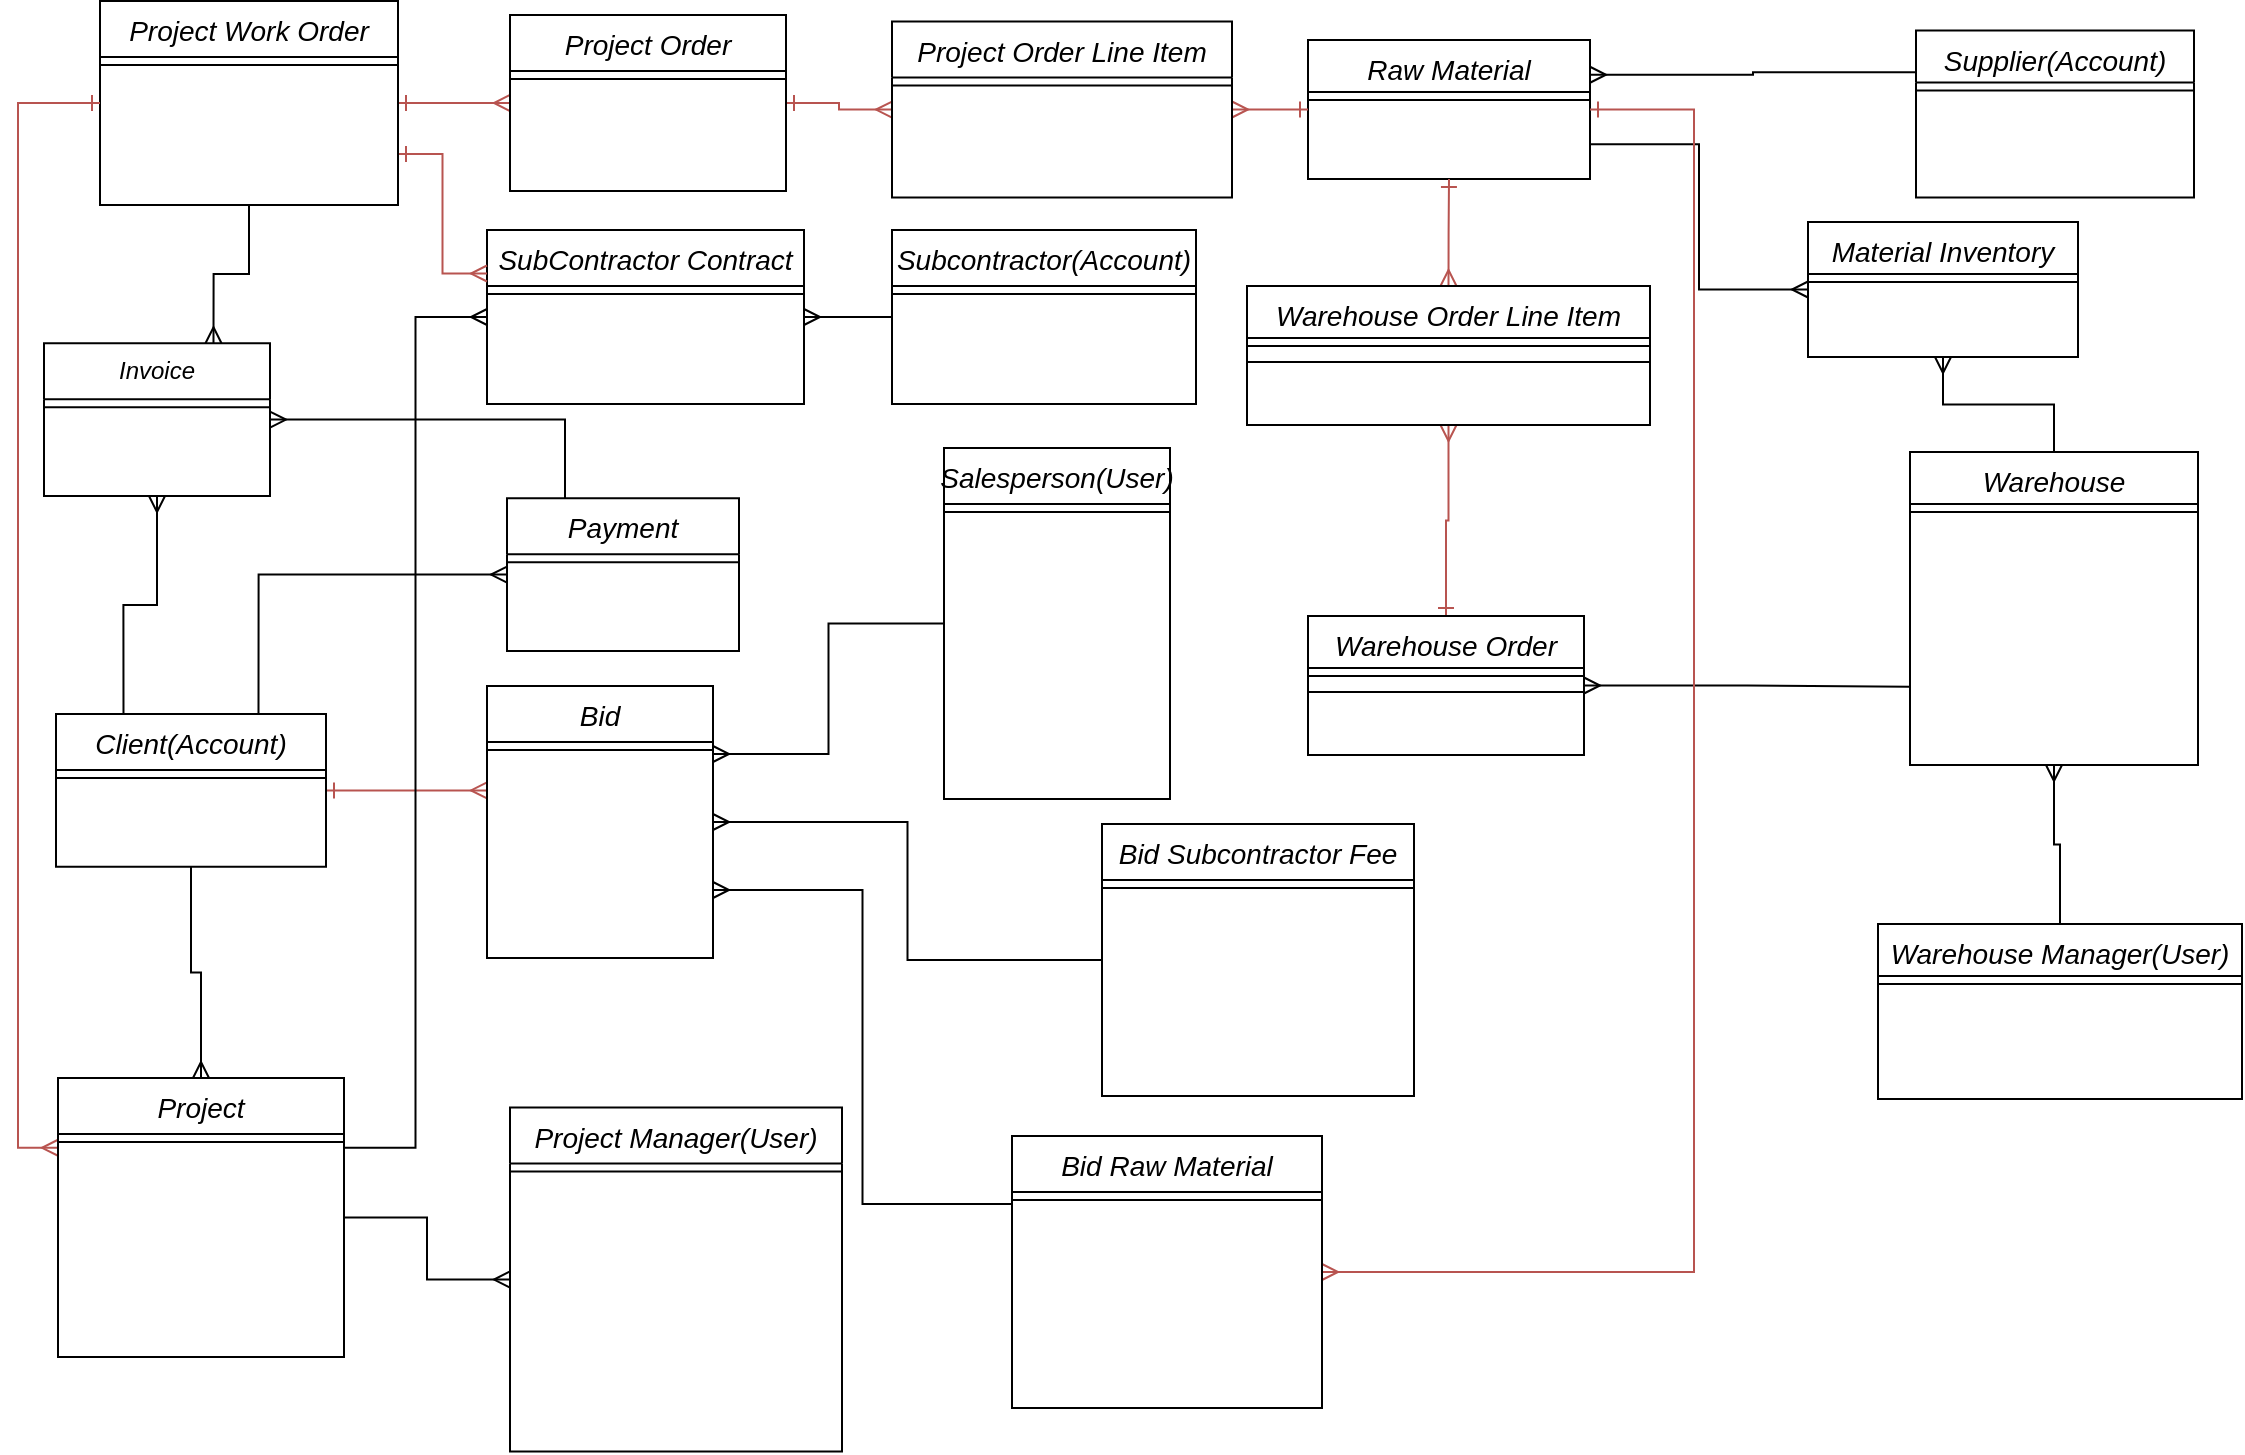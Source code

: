 <mxfile version="14.6.2" type="github">
  <diagram id="C5RBs43oDa-KdzZeNtuy" name="Page-1">
    <mxGraphModel dx="1038" dy="491" grid="0" gridSize="10" guides="1" tooltips="1" connect="1" arrows="1" fold="1" page="1" pageScale="1" pageWidth="1169" pageHeight="827" math="0" shadow="0">
      <root>
        <mxCell id="WIyWlLk6GJQsqaUBKTNV-0" />
        <mxCell id="WIyWlLk6GJQsqaUBKTNV-1" parent="WIyWlLk6GJQsqaUBKTNV-0" />
        <mxCell id="iO6xYrpzPYlNcVCM8KC9-5" value="" style="edgeStyle=orthogonalEdgeStyle;rounded=0;orthogonalLoop=1;jettySize=auto;html=1;startArrow=ERmany;startFill=0;endArrow=none;endFill=0;entryX=1;entryY=0.75;entryDx=0;entryDy=0;fontSize=14;" parent="WIyWlLk6GJQsqaUBKTNV-1" source="iO6xYrpzPYlNcVCM8KC9-0" target="iO6xYrpzPYlNcVCM8KC9-3" edge="1">
          <mxGeometry relative="1" as="geometry" />
        </mxCell>
        <mxCell id="iO6xYrpzPYlNcVCM8KC9-8" value="" style="edgeStyle=orthogonalEdgeStyle;rounded=0;orthogonalLoop=1;jettySize=auto;html=1;startArrow=ERmany;startFill=0;endArrow=none;endFill=0;entryX=0.5;entryY=0;entryDx=0;entryDy=0;fontSize=14;" parent="WIyWlLk6GJQsqaUBKTNV-1" source="iO6xYrpzPYlNcVCM8KC9-0" target="iO6xYrpzPYlNcVCM8KC9-6" edge="1">
          <mxGeometry relative="1" as="geometry" />
        </mxCell>
        <mxCell id="iO6xYrpzPYlNcVCM8KC9-0" value="Material Inventory" style="swimlane;fontStyle=2;align=center;verticalAlign=top;childLayout=stackLayout;horizontal=1;startSize=26;horizontalStack=0;resizeParent=1;resizeLast=0;collapsible=1;marginBottom=0;rounded=0;shadow=0;strokeWidth=1;fontSize=14;" parent="WIyWlLk6GJQsqaUBKTNV-1" vertex="1">
          <mxGeometry x="909" y="182" width="135" height="67.5" as="geometry">
            <mxRectangle x="230" y="140" width="160" height="26" as="alternateBounds" />
          </mxGeometry>
        </mxCell>
        <mxCell id="iO6xYrpzPYlNcVCM8KC9-1" value="" style="line;html=1;strokeWidth=1;align=left;verticalAlign=middle;spacingTop=-1;spacingLeft=3;spacingRight=3;rotatable=0;labelPosition=right;points=[];portConstraint=eastwest;fontSize=14;" parent="iO6xYrpzPYlNcVCM8KC9-0" vertex="1">
          <mxGeometry y="26" width="135" height="8" as="geometry" />
        </mxCell>
        <mxCell id="iO6xYrpzPYlNcVCM8KC9-3" value="Raw Material" style="swimlane;fontStyle=2;align=center;verticalAlign=top;childLayout=stackLayout;horizontal=1;startSize=26;horizontalStack=0;resizeParent=1;resizeLast=0;collapsible=1;marginBottom=0;rounded=0;shadow=0;strokeWidth=1;fontSize=14;" parent="WIyWlLk6GJQsqaUBKTNV-1" vertex="1">
          <mxGeometry x="659" y="91" width="141" height="69.5" as="geometry">
            <mxRectangle x="230" y="140" width="160" height="26" as="alternateBounds" />
          </mxGeometry>
        </mxCell>
        <mxCell id="iO6xYrpzPYlNcVCM8KC9-4" value="" style="line;html=1;strokeWidth=1;align=left;verticalAlign=middle;spacingTop=-1;spacingLeft=3;spacingRight=3;rotatable=0;labelPosition=right;points=[];portConstraint=eastwest;fontSize=14;" parent="iO6xYrpzPYlNcVCM8KC9-3" vertex="1">
          <mxGeometry y="26" width="141" height="8" as="geometry" />
        </mxCell>
        <mxCell id="iO6xYrpzPYlNcVCM8KC9-18" value="Warehouse Manager(User)" style="swimlane;fontStyle=2;align=center;verticalAlign=top;childLayout=stackLayout;horizontal=1;startSize=26;horizontalStack=0;resizeParent=1;resizeLast=0;collapsible=1;marginBottom=0;rounded=0;shadow=0;strokeWidth=1;fontSize=14;" parent="WIyWlLk6GJQsqaUBKTNV-1" vertex="1">
          <mxGeometry x="944" y="533" width="182" height="87.5" as="geometry">
            <mxRectangle x="230" y="140" width="160" height="26" as="alternateBounds" />
          </mxGeometry>
        </mxCell>
        <mxCell id="iO6xYrpzPYlNcVCM8KC9-19" value="" style="line;html=1;strokeWidth=1;align=left;verticalAlign=middle;spacingTop=-1;spacingLeft=3;spacingRight=3;rotatable=0;labelPosition=right;points=[];portConstraint=eastwest;fontSize=14;" parent="iO6xYrpzPYlNcVCM8KC9-18" vertex="1">
          <mxGeometry y="26" width="182" height="8" as="geometry" />
        </mxCell>
        <mxCell id="iO6xYrpzPYlNcVCM8KC9-97" style="edgeStyle=orthogonalEdgeStyle;rounded=0;orthogonalLoop=1;jettySize=auto;html=1;exitX=0.5;exitY=1;exitDx=0;exitDy=0;startArrow=ERmany;startFill=0;endArrow=none;endFill=0;fontSize=14;" parent="WIyWlLk6GJQsqaUBKTNV-1" source="iO6xYrpzPYlNcVCM8KC9-6" target="iO6xYrpzPYlNcVCM8KC9-18" edge="1">
          <mxGeometry relative="1" as="geometry">
            <mxPoint x="1031" y="611" as="targetPoint" />
          </mxGeometry>
        </mxCell>
        <mxCell id="2N2fNTR8XIphmS_9dP8t-6" style="edgeStyle=orthogonalEdgeStyle;rounded=0;orthogonalLoop=1;jettySize=auto;html=1;entryX=0;entryY=0.75;entryDx=0;entryDy=0;startArrow=ERmany;startFill=0;endArrow=none;endFill=0;strokeColor=#000000;exitX=1;exitY=0.5;exitDx=0;exitDy=0;fontSize=14;" parent="WIyWlLk6GJQsqaUBKTNV-1" source="iO6xYrpzPYlNcVCM8KC9-80" target="iO6xYrpzPYlNcVCM8KC9-6" edge="1">
          <mxGeometry relative="1" as="geometry">
            <mxPoint x="711" y="449" as="sourcePoint" />
          </mxGeometry>
        </mxCell>
        <mxCell id="iO6xYrpzPYlNcVCM8KC9-6" value="Warehouse" style="swimlane;fontStyle=2;align=center;verticalAlign=top;childLayout=stackLayout;horizontal=1;startSize=26;horizontalStack=0;resizeParent=1;resizeLast=0;collapsible=1;marginBottom=0;rounded=0;shadow=0;strokeWidth=1;fontSize=14;" parent="WIyWlLk6GJQsqaUBKTNV-1" vertex="1">
          <mxGeometry x="960" y="297" width="144" height="156.5" as="geometry">
            <mxRectangle x="230" y="140" width="160" height="26" as="alternateBounds" />
          </mxGeometry>
        </mxCell>
        <mxCell id="iO6xYrpzPYlNcVCM8KC9-7" value="" style="line;html=1;strokeWidth=1;align=left;verticalAlign=middle;spacingTop=-1;spacingLeft=3;spacingRight=3;rotatable=0;labelPosition=right;points=[];portConstraint=eastwest;fontSize=14;" parent="iO6xYrpzPYlNcVCM8KC9-6" vertex="1">
          <mxGeometry y="26" width="144" height="8" as="geometry" />
        </mxCell>
        <mxCell id="2N2fNTR8XIphmS_9dP8t-42" style="edgeStyle=orthogonalEdgeStyle;rounded=0;orthogonalLoop=1;jettySize=auto;html=1;exitX=0;exitY=0.5;exitDx=0;exitDy=0;startArrow=ERmany;startFill=0;endArrow=none;endFill=0;strokeColor=#000000;entryX=1;entryY=0.5;entryDx=0;entryDy=0;fontSize=14;" parent="WIyWlLk6GJQsqaUBKTNV-1" source="iO6xYrpzPYlNcVCM8KC9-23" target="iO6xYrpzPYlNcVCM8KC9-21" edge="1">
          <mxGeometry relative="1" as="geometry">
            <mxPoint x="135.857" y="681.714" as="targetPoint" />
          </mxGeometry>
        </mxCell>
        <mxCell id="iO6xYrpzPYlNcVCM8KC9-23" value="Project Manager(User)" style="swimlane;fontStyle=2;align=center;verticalAlign=top;childLayout=stackLayout;horizontal=1;startSize=28;horizontalStack=0;resizeParent=1;resizeLast=0;collapsible=1;marginBottom=0;rounded=0;shadow=0;strokeWidth=1;fontSize=14;" parent="WIyWlLk6GJQsqaUBKTNV-1" vertex="1">
          <mxGeometry x="260" y="624.75" width="166" height="172" as="geometry">
            <mxRectangle x="230" y="140" width="160" height="26" as="alternateBounds" />
          </mxGeometry>
        </mxCell>
        <mxCell id="iO6xYrpzPYlNcVCM8KC9-24" value="" style="line;html=1;strokeWidth=1;align=left;verticalAlign=middle;spacingTop=-1;spacingLeft=3;spacingRight=3;rotatable=0;labelPosition=right;points=[];portConstraint=eastwest;fontSize=14;" parent="iO6xYrpzPYlNcVCM8KC9-23" vertex="1">
          <mxGeometry y="28" width="166" height="8" as="geometry" />
        </mxCell>
        <mxCell id="iO6xYrpzPYlNcVCM8KC9-58" value="" style="edgeStyle=orthogonalEdgeStyle;rounded=0;orthogonalLoop=1;jettySize=auto;html=1;startArrow=ERone;startFill=0;endArrow=ERmany;endFill=0;fillColor=#f8cecc;strokeColor=#b85450;fontSize=14;" parent="WIyWlLk6GJQsqaUBKTNV-1" source="iO6xYrpzPYlNcVCM8KC9-29" target="iO6xYrpzPYlNcVCM8KC9-56" edge="1">
          <mxGeometry relative="1" as="geometry">
            <Array as="points">
              <mxPoint x="300" y="486" />
            </Array>
          </mxGeometry>
        </mxCell>
        <mxCell id="2N2fNTR8XIphmS_9dP8t-12" style="edgeStyle=orthogonalEdgeStyle;rounded=0;orthogonalLoop=1;jettySize=auto;html=1;exitX=0.5;exitY=1;exitDx=0;exitDy=0;entryX=0.25;entryY=0;entryDx=0;entryDy=0;startArrow=ERmany;startFill=0;endArrow=none;endFill=0;strokeColor=#000000;fontSize=14;" parent="WIyWlLk6GJQsqaUBKTNV-1" source="iO6xYrpzPYlNcVCM8KC9-70" target="iO6xYrpzPYlNcVCM8KC9-29" edge="1">
          <mxGeometry relative="1" as="geometry" />
        </mxCell>
        <mxCell id="2N2fNTR8XIphmS_9dP8t-28" style="edgeStyle=orthogonalEdgeStyle;rounded=0;orthogonalLoop=1;jettySize=auto;html=1;exitX=1;exitY=0.5;exitDx=0;exitDy=0;startArrow=ERmany;startFill=0;endArrow=none;endFill=0;entryX=0;entryY=0.5;entryDx=0;entryDy=0;fontSize=14;" parent="WIyWlLk6GJQsqaUBKTNV-1" source="iO6xYrpzPYlNcVCM8KC9-99" target="iO6xYrpzPYlNcVCM8KC9-48" edge="1">
          <mxGeometry relative="1" as="geometry">
            <mxPoint x="1053" y="176" as="sourcePoint" />
          </mxGeometry>
        </mxCell>
        <mxCell id="iO6xYrpzPYlNcVCM8KC9-48" value="Subcontractor(Account)" style="swimlane;fontStyle=2;align=center;verticalAlign=top;childLayout=stackLayout;horizontal=1;startSize=28;horizontalStack=0;resizeParent=1;resizeLast=0;collapsible=1;marginBottom=0;rounded=0;shadow=0;strokeWidth=1;fontSize=14;" parent="WIyWlLk6GJQsqaUBKTNV-1" vertex="1">
          <mxGeometry x="451" y="186" width="152" height="87" as="geometry">
            <mxRectangle x="230" y="140" width="160" height="26" as="alternateBounds" />
          </mxGeometry>
        </mxCell>
        <mxCell id="iO6xYrpzPYlNcVCM8KC9-49" value="" style="line;html=1;strokeWidth=1;align=left;verticalAlign=middle;spacingTop=-1;spacingLeft=3;spacingRight=3;rotatable=0;labelPosition=right;points=[];portConstraint=eastwest;fontSize=14;" parent="iO6xYrpzPYlNcVCM8KC9-48" vertex="1">
          <mxGeometry y="28" width="152" height="8" as="geometry" />
        </mxCell>
        <mxCell id="iO6xYrpzPYlNcVCM8KC9-61" value="" style="edgeStyle=orthogonalEdgeStyle;rounded=0;orthogonalLoop=1;jettySize=auto;html=1;startArrow=none;startFill=0;endArrow=ERmany;endFill=0;entryX=1;entryY=0.25;entryDx=0;entryDy=0;fontSize=14;" parent="WIyWlLk6GJQsqaUBKTNV-1" source="iO6xYrpzPYlNcVCM8KC9-59" target="iO6xYrpzPYlNcVCM8KC9-56" edge="1">
          <mxGeometry relative="1" as="geometry" />
        </mxCell>
        <mxCell id="2N2fNTR8XIphmS_9dP8t-50" value="" style="edgeStyle=orthogonalEdgeStyle;rounded=0;orthogonalLoop=1;jettySize=auto;html=1;startArrow=ERmany;startFill=0;endArrow=none;endFill=0;strokeColor=#000000;fontSize=14;" parent="WIyWlLk6GJQsqaUBKTNV-1" source="iO6xYrpzPYlNcVCM8KC9-56" target="2N2fNTR8XIphmS_9dP8t-48" edge="1">
          <mxGeometry relative="1" as="geometry" />
        </mxCell>
        <mxCell id="2N2fNTR8XIphmS_9dP8t-53" value="" style="edgeStyle=orthogonalEdgeStyle;rounded=0;orthogonalLoop=1;jettySize=auto;html=1;startArrow=ERmany;startFill=0;endArrow=none;endFill=0;strokeColor=#000000;entryX=0;entryY=0.25;entryDx=0;entryDy=0;exitX=1;exitY=0.75;exitDx=0;exitDy=0;fontSize=14;" parent="WIyWlLk6GJQsqaUBKTNV-1" source="iO6xYrpzPYlNcVCM8KC9-56" target="2N2fNTR8XIphmS_9dP8t-51" edge="1">
          <mxGeometry relative="1" as="geometry" />
        </mxCell>
        <mxCell id="iO6xYrpzPYlNcVCM8KC9-56" value="Bid" style="swimlane;fontStyle=2;align=center;verticalAlign=top;childLayout=stackLayout;horizontal=1;startSize=28;horizontalStack=0;resizeParent=1;resizeLast=0;collapsible=1;marginBottom=0;rounded=0;shadow=0;strokeWidth=1;fontSize=14;" parent="WIyWlLk6GJQsqaUBKTNV-1" vertex="1">
          <mxGeometry x="248.5" y="414" width="113" height="136" as="geometry">
            <mxRectangle x="230" y="140" width="160" height="26" as="alternateBounds" />
          </mxGeometry>
        </mxCell>
        <mxCell id="iO6xYrpzPYlNcVCM8KC9-57" value="" style="line;html=1;strokeWidth=1;align=left;verticalAlign=middle;spacingTop=-1;spacingLeft=3;spacingRight=3;rotatable=0;labelPosition=right;points=[];portConstraint=eastwest;fontSize=14;" parent="iO6xYrpzPYlNcVCM8KC9-56" vertex="1">
          <mxGeometry y="28" width="113" height="8" as="geometry" />
        </mxCell>
        <mxCell id="iO6xYrpzPYlNcVCM8KC9-59" value="Salesperson(User)" style="swimlane;fontStyle=2;align=center;verticalAlign=top;childLayout=stackLayout;horizontal=1;startSize=28;horizontalStack=0;resizeParent=1;resizeLast=0;collapsible=1;marginBottom=0;rounded=0;shadow=0;strokeWidth=1;fontSize=14;" parent="WIyWlLk6GJQsqaUBKTNV-1" vertex="1">
          <mxGeometry x="477" y="295" width="113" height="175.5" as="geometry">
            <mxRectangle x="230" y="140" width="160" height="26" as="alternateBounds" />
          </mxGeometry>
        </mxCell>
        <mxCell id="iO6xYrpzPYlNcVCM8KC9-60" value="" style="line;html=1;strokeWidth=1;align=left;verticalAlign=middle;spacingTop=-1;spacingLeft=3;spacingRight=3;rotatable=0;labelPosition=right;points=[];portConstraint=eastwest;fontSize=14;" parent="iO6xYrpzPYlNcVCM8KC9-59" vertex="1">
          <mxGeometry y="28" width="113" height="8" as="geometry" />
        </mxCell>
        <mxCell id="iO6xYrpzPYlNcVCM8KC9-76" value="" style="edgeStyle=orthogonalEdgeStyle;rounded=0;orthogonalLoop=1;jettySize=auto;html=1;startArrow=ERmany;startFill=0;endArrow=none;endFill=0;entryX=0.25;entryY=0;entryDx=0;entryDy=0;exitX=1;exitY=0.5;exitDx=0;exitDy=0;fontSize=14;" parent="WIyWlLk6GJQsqaUBKTNV-1" source="iO6xYrpzPYlNcVCM8KC9-70" target="iO6xYrpzPYlNcVCM8KC9-74" edge="1">
          <mxGeometry relative="1" as="geometry" />
        </mxCell>
        <mxCell id="iO6xYrpzPYlNcVCM8KC9-70" value="Invoice" style="swimlane;fontStyle=2;align=center;verticalAlign=top;childLayout=stackLayout;horizontal=1;startSize=28;horizontalStack=0;resizeParent=1;resizeLast=0;collapsible=1;marginBottom=0;rounded=0;shadow=0;strokeWidth=1;" parent="WIyWlLk6GJQsqaUBKTNV-1" vertex="1">
          <mxGeometry x="27" y="242.62" width="113" height="76.38" as="geometry">
            <mxRectangle x="230" y="140" width="160" height="26" as="alternateBounds" />
          </mxGeometry>
        </mxCell>
        <mxCell id="iO6xYrpzPYlNcVCM8KC9-71" value="" style="line;html=1;strokeWidth=1;align=left;verticalAlign=middle;spacingTop=-1;spacingLeft=3;spacingRight=3;rotatable=0;labelPosition=right;points=[];portConstraint=eastwest;" parent="iO6xYrpzPYlNcVCM8KC9-70" vertex="1">
          <mxGeometry y="28" width="113" height="8" as="geometry" />
        </mxCell>
        <mxCell id="iO6xYrpzPYlNcVCM8KC9-74" value="Payment" style="swimlane;fontStyle=2;align=center;verticalAlign=top;childLayout=stackLayout;horizontal=1;startSize=28;horizontalStack=0;resizeParent=1;resizeLast=0;collapsible=1;marginBottom=0;rounded=0;shadow=0;strokeWidth=1;fontSize=14;" parent="WIyWlLk6GJQsqaUBKTNV-1" vertex="1">
          <mxGeometry x="258.5" y="320.12" width="116" height="76.38" as="geometry">
            <mxRectangle x="230" y="140" width="160" height="26" as="alternateBounds" />
          </mxGeometry>
        </mxCell>
        <mxCell id="iO6xYrpzPYlNcVCM8KC9-75" value="" style="line;html=1;strokeWidth=1;align=left;verticalAlign=middle;spacingTop=-1;spacingLeft=3;spacingRight=3;rotatable=0;labelPosition=right;points=[];portConstraint=eastwest;fontSize=14;" parent="iO6xYrpzPYlNcVCM8KC9-74" vertex="1">
          <mxGeometry y="28" width="116" height="8" as="geometry" />
        </mxCell>
        <mxCell id="2N2fNTR8XIphmS_9dP8t-10" value="" style="edgeStyle=orthogonalEdgeStyle;rounded=0;orthogonalLoop=1;jettySize=auto;html=1;startArrow=ERmany;startFill=0;endArrow=ERone;endFill=0;strokeColor=#b85450;fillColor=#f8cecc;fontSize=14;" parent="WIyWlLk6GJQsqaUBKTNV-1" source="2N2fNTR8XIphmS_9dP8t-7" target="iO6xYrpzPYlNcVCM8KC9-80" edge="1">
          <mxGeometry relative="1" as="geometry" />
        </mxCell>
        <mxCell id="iO6xYrpzPYlNcVCM8KC9-80" value="Warehouse Order" style="swimlane;fontStyle=2;align=center;verticalAlign=top;childLayout=stackLayout;horizontal=1;startSize=26;horizontalStack=0;resizeParent=1;resizeLast=0;collapsible=1;marginBottom=0;rounded=0;shadow=0;strokeWidth=1;fontSize=14;" parent="WIyWlLk6GJQsqaUBKTNV-1" vertex="1">
          <mxGeometry x="659" y="379" width="138" height="69.5" as="geometry">
            <mxRectangle x="230" y="140" width="160" height="26" as="alternateBounds" />
          </mxGeometry>
        </mxCell>
        <mxCell id="iO6xYrpzPYlNcVCM8KC9-81" value="" style="line;html=1;strokeWidth=1;align=left;verticalAlign=middle;spacingTop=-1;spacingLeft=3;spacingRight=3;rotatable=0;labelPosition=right;points=[];portConstraint=eastwest;fontSize=14;" parent="iO6xYrpzPYlNcVCM8KC9-80" vertex="1">
          <mxGeometry y="26" width="138" height="8" as="geometry" />
        </mxCell>
        <mxCell id="2N2fNTR8XIphmS_9dP8t-1" value="" style="line;html=1;strokeWidth=1;align=left;verticalAlign=middle;spacingTop=-1;spacingLeft=3;spacingRight=3;rotatable=0;labelPosition=right;points=[];portConstraint=eastwest;fontSize=14;" parent="iO6xYrpzPYlNcVCM8KC9-80" vertex="1">
          <mxGeometry y="34" width="138" height="8" as="geometry" />
        </mxCell>
        <mxCell id="iO6xYrpzPYlNcVCM8KC9-87" style="edgeStyle=orthogonalEdgeStyle;rounded=0;orthogonalLoop=1;jettySize=auto;html=1;exitX=1;exitY=0.25;exitDx=0;exitDy=0;entryX=0;entryY=0.25;entryDx=0;entryDy=0;startArrow=ERmany;startFill=0;endArrow=none;endFill=0;fontSize=14;" parent="WIyWlLk6GJQsqaUBKTNV-1" source="iO6xYrpzPYlNcVCM8KC9-3" target="iO6xYrpzPYlNcVCM8KC9-83" edge="1">
          <mxGeometry relative="1" as="geometry" />
        </mxCell>
        <mxCell id="iO6xYrpzPYlNcVCM8KC9-99" value="SubContractor Contract" style="swimlane;fontStyle=2;align=center;verticalAlign=top;childLayout=stackLayout;horizontal=1;startSize=28;horizontalStack=0;resizeParent=1;resizeLast=0;collapsible=1;marginBottom=0;rounded=0;shadow=0;strokeWidth=1;fontSize=14;" parent="WIyWlLk6GJQsqaUBKTNV-1" vertex="1">
          <mxGeometry x="248.5" y="186" width="158.5" height="87" as="geometry">
            <mxRectangle x="230" y="140" width="160" height="26" as="alternateBounds" />
          </mxGeometry>
        </mxCell>
        <mxCell id="iO6xYrpzPYlNcVCM8KC9-100" value="" style="line;html=1;strokeWidth=1;align=left;verticalAlign=middle;spacingTop=-1;spacingLeft=3;spacingRight=3;rotatable=0;labelPosition=right;points=[];portConstraint=eastwest;fontSize=14;" parent="iO6xYrpzPYlNcVCM8KC9-99" vertex="1">
          <mxGeometry y="28" width="158.5" height="8" as="geometry" />
        </mxCell>
        <mxCell id="2N2fNTR8XIphmS_9dP8t-45" style="edgeStyle=orthogonalEdgeStyle;rounded=0;orthogonalLoop=1;jettySize=auto;html=1;exitX=0.5;exitY=0;exitDx=0;exitDy=0;entryX=0.5;entryY=1;entryDx=0;entryDy=0;startArrow=ERmany;startFill=0;endArrow=ERone;endFill=0;strokeColor=#b85450;fillColor=#f8cecc;fontSize=14;" parent="WIyWlLk6GJQsqaUBKTNV-1" source="2N2fNTR8XIphmS_9dP8t-7" target="iO6xYrpzPYlNcVCM8KC9-3" edge="1">
          <mxGeometry relative="1" as="geometry" />
        </mxCell>
        <mxCell id="2N2fNTR8XIphmS_9dP8t-7" value="Warehouse Order Line Item" style="swimlane;fontStyle=2;align=center;verticalAlign=top;childLayout=stackLayout;horizontal=1;startSize=26;horizontalStack=0;resizeParent=1;resizeLast=0;collapsible=1;marginBottom=0;rounded=0;shadow=0;strokeWidth=1;fontSize=14;" parent="WIyWlLk6GJQsqaUBKTNV-1" vertex="1">
          <mxGeometry x="628.5" y="214" width="201.5" height="69.5" as="geometry">
            <mxRectangle x="230" y="140" width="160" height="26" as="alternateBounds" />
          </mxGeometry>
        </mxCell>
        <mxCell id="2N2fNTR8XIphmS_9dP8t-8" value="" style="line;html=1;strokeWidth=1;align=left;verticalAlign=middle;spacingTop=-1;spacingLeft=3;spacingRight=3;rotatable=0;labelPosition=right;points=[];portConstraint=eastwest;fontSize=14;" parent="2N2fNTR8XIphmS_9dP8t-7" vertex="1">
          <mxGeometry y="26" width="201.5" height="8" as="geometry" />
        </mxCell>
        <mxCell id="2N2fNTR8XIphmS_9dP8t-9" value="" style="line;html=1;strokeWidth=1;align=left;verticalAlign=middle;spacingTop=-1;spacingLeft=3;spacingRight=3;rotatable=0;labelPosition=right;points=[];portConstraint=eastwest;fontSize=14;" parent="2N2fNTR8XIphmS_9dP8t-7" vertex="1">
          <mxGeometry y="34" width="201.5" height="8" as="geometry" />
        </mxCell>
        <mxCell id="2N2fNTR8XIphmS_9dP8t-19" value="" style="edgeStyle=orthogonalEdgeStyle;rounded=0;orthogonalLoop=1;jettySize=auto;html=1;startArrow=ERmany;startFill=0;endArrow=ERone;endFill=0;strokeColor=#b85450;fillColor=#f8cecc;fontSize=14;" parent="WIyWlLk6GJQsqaUBKTNV-1" source="2N2fNTR8XIphmS_9dP8t-17" target="2N2fNTR8XIphmS_9dP8t-13" edge="1">
          <mxGeometry relative="1" as="geometry" />
        </mxCell>
        <mxCell id="2N2fNTR8XIphmS_9dP8t-22" value="" style="edgeStyle=orthogonalEdgeStyle;rounded=0;orthogonalLoop=1;jettySize=auto;html=1;startArrow=ERmany;startFill=0;endArrow=ERone;endFill=0;strokeColor=#b85450;fillColor=#f8cecc;fontSize=14;" parent="WIyWlLk6GJQsqaUBKTNV-1" source="2N2fNTR8XIphmS_9dP8t-20" target="2N2fNTR8XIphmS_9dP8t-17" edge="1">
          <mxGeometry relative="1" as="geometry" />
        </mxCell>
        <mxCell id="iO6xYrpzPYlNcVCM8KC9-83" value="Supplier(Account)" style="swimlane;fontStyle=2;align=center;verticalAlign=top;childLayout=stackLayout;horizontal=1;startSize=26;horizontalStack=0;resizeParent=1;resizeLast=0;collapsible=1;marginBottom=0;rounded=0;shadow=0;strokeWidth=1;fontSize=14;" parent="WIyWlLk6GJQsqaUBKTNV-1" vertex="1">
          <mxGeometry x="963" y="86.25" width="139" height="83.5" as="geometry">
            <mxRectangle x="230" y="140" width="160" height="26" as="alternateBounds" />
          </mxGeometry>
        </mxCell>
        <mxCell id="iO6xYrpzPYlNcVCM8KC9-84" value="" style="line;html=1;strokeWidth=1;align=left;verticalAlign=middle;spacingTop=-1;spacingLeft=3;spacingRight=3;rotatable=0;labelPosition=right;points=[];portConstraint=eastwest;fontSize=14;" parent="iO6xYrpzPYlNcVCM8KC9-83" vertex="1">
          <mxGeometry y="26" width="139" height="8" as="geometry" />
        </mxCell>
        <mxCell id="2N2fNTR8XIphmS_9dP8t-17" value="Project Order" style="swimlane;fontStyle=2;align=center;verticalAlign=top;childLayout=stackLayout;horizontal=1;startSize=28;horizontalStack=0;resizeParent=1;resizeLast=0;collapsible=1;marginBottom=0;rounded=0;shadow=0;strokeWidth=1;fontSize=14;" parent="WIyWlLk6GJQsqaUBKTNV-1" vertex="1">
          <mxGeometry x="260" y="78.5" width="138" height="88" as="geometry">
            <mxRectangle x="230" y="140" width="160" height="26" as="alternateBounds" />
          </mxGeometry>
        </mxCell>
        <mxCell id="2N2fNTR8XIphmS_9dP8t-18" value="" style="line;html=1;strokeWidth=1;align=left;verticalAlign=middle;spacingTop=-1;spacingLeft=3;spacingRight=3;rotatable=0;labelPosition=right;points=[];portConstraint=eastwest;fontSize=14;" parent="2N2fNTR8XIphmS_9dP8t-17" vertex="1">
          <mxGeometry y="28" width="138" height="8" as="geometry" />
        </mxCell>
        <mxCell id="2N2fNTR8XIphmS_9dP8t-38" style="edgeStyle=orthogonalEdgeStyle;rounded=0;orthogonalLoop=1;jettySize=auto;html=1;exitX=0;exitY=0.25;exitDx=0;exitDy=0;entryX=1;entryY=0.75;entryDx=0;entryDy=0;startArrow=ERmany;startFill=0;endArrow=ERone;endFill=0;strokeColor=#b85450;fillColor=#f8cecc;fontSize=14;" parent="WIyWlLk6GJQsqaUBKTNV-1" source="iO6xYrpzPYlNcVCM8KC9-99" target="2N2fNTR8XIphmS_9dP8t-13" edge="1">
          <mxGeometry relative="1" as="geometry" />
        </mxCell>
        <mxCell id="2N2fNTR8XIphmS_9dP8t-40" style="edgeStyle=orthogonalEdgeStyle;rounded=0;orthogonalLoop=1;jettySize=auto;html=1;exitX=0.75;exitY=0;exitDx=0;exitDy=0;entryX=0.5;entryY=1;entryDx=0;entryDy=0;startArrow=ERmany;startFill=0;endArrow=none;endFill=0;strokeColor=#000000;fontSize=14;" parent="WIyWlLk6GJQsqaUBKTNV-1" source="iO6xYrpzPYlNcVCM8KC9-70" target="2N2fNTR8XIphmS_9dP8t-13" edge="1">
          <mxGeometry relative="1" as="geometry" />
        </mxCell>
        <mxCell id="2N2fNTR8XIphmS_9dP8t-13" value="Project Work Order" style="swimlane;fontStyle=2;align=center;verticalAlign=top;childLayout=stackLayout;horizontal=1;startSize=28;horizontalStack=0;resizeParent=1;resizeLast=0;collapsible=1;marginBottom=0;rounded=0;shadow=0;strokeWidth=1;fontSize=14;" parent="WIyWlLk6GJQsqaUBKTNV-1" vertex="1">
          <mxGeometry x="55" y="71.5" width="149" height="102" as="geometry">
            <mxRectangle x="230" y="140" width="160" height="26" as="alternateBounds" />
          </mxGeometry>
        </mxCell>
        <mxCell id="2N2fNTR8XIphmS_9dP8t-14" value="" style="line;html=1;strokeWidth=1;align=left;verticalAlign=middle;spacingTop=-1;spacingLeft=3;spacingRight=3;rotatable=0;labelPosition=right;points=[];portConstraint=eastwest;fontSize=14;" parent="2N2fNTR8XIphmS_9dP8t-13" vertex="1">
          <mxGeometry y="28" width="149" height="8" as="geometry" />
        </mxCell>
        <mxCell id="2N2fNTR8XIphmS_9dP8t-35" style="edgeStyle=orthogonalEdgeStyle;rounded=0;orthogonalLoop=1;jettySize=auto;html=1;exitX=0;exitY=0.25;exitDx=0;exitDy=0;startArrow=ERmany;startFill=0;endArrow=ERone;endFill=0;strokeColor=#b85450;fillColor=#f8cecc;entryX=0;entryY=0.5;entryDx=0;entryDy=0;" parent="WIyWlLk6GJQsqaUBKTNV-1" source="iO6xYrpzPYlNcVCM8KC9-21" target="2N2fNTR8XIphmS_9dP8t-13" edge="1">
          <mxGeometry relative="1" as="geometry">
            <mxPoint x="501" y="329.38" as="targetPoint" />
            <mxPoint x="52" y="313.875" as="sourcePoint" />
          </mxGeometry>
        </mxCell>
        <mxCell id="2N2fNTR8XIphmS_9dP8t-46" style="edgeStyle=orthogonalEdgeStyle;rounded=0;orthogonalLoop=1;jettySize=auto;html=1;exitX=1;exitY=0.5;exitDx=0;exitDy=0;entryX=0;entryY=0.5;entryDx=0;entryDy=0;startArrow=ERmany;startFill=0;endArrow=ERone;endFill=0;strokeColor=#b85450;fillColor=#f8cecc;fontSize=14;" parent="WIyWlLk6GJQsqaUBKTNV-1" source="2N2fNTR8XIphmS_9dP8t-20" target="iO6xYrpzPYlNcVCM8KC9-3" edge="1">
          <mxGeometry relative="1" as="geometry" />
        </mxCell>
        <mxCell id="2N2fNTR8XIphmS_9dP8t-20" value="Project Order Line Item" style="swimlane;fontStyle=2;align=center;verticalAlign=top;childLayout=stackLayout;horizontal=1;startSize=28;horizontalStack=0;resizeParent=1;resizeLast=0;collapsible=1;marginBottom=0;rounded=0;shadow=0;strokeWidth=1;fontSize=14;" parent="WIyWlLk6GJQsqaUBKTNV-1" vertex="1">
          <mxGeometry x="451" y="81.75" width="170" height="88" as="geometry">
            <mxRectangle x="230" y="140" width="160" height="26" as="alternateBounds" />
          </mxGeometry>
        </mxCell>
        <mxCell id="2N2fNTR8XIphmS_9dP8t-21" value="" style="line;html=1;strokeWidth=1;align=left;verticalAlign=middle;spacingTop=-1;spacingLeft=3;spacingRight=3;rotatable=0;labelPosition=right;points=[];portConstraint=eastwest;fontSize=14;" parent="2N2fNTR8XIphmS_9dP8t-20" vertex="1">
          <mxGeometry y="28" width="170" height="8" as="geometry" />
        </mxCell>
        <mxCell id="2N2fNTR8XIphmS_9dP8t-41" style="edgeStyle=orthogonalEdgeStyle;rounded=0;orthogonalLoop=1;jettySize=auto;html=1;exitX=0;exitY=0.5;exitDx=0;exitDy=0;entryX=0.75;entryY=0;entryDx=0;entryDy=0;startArrow=ERmany;startFill=0;endArrow=none;endFill=0;strokeColor=#000000;fontSize=14;" parent="WIyWlLk6GJQsqaUBKTNV-1" source="iO6xYrpzPYlNcVCM8KC9-74" target="iO6xYrpzPYlNcVCM8KC9-29" edge="1">
          <mxGeometry relative="1" as="geometry" />
        </mxCell>
        <mxCell id="iO6xYrpzPYlNcVCM8KC9-29" value="Client(Account)" style="swimlane;fontStyle=2;align=center;verticalAlign=top;childLayout=stackLayout;horizontal=1;startSize=28;horizontalStack=0;resizeParent=1;resizeLast=0;collapsible=1;marginBottom=0;rounded=0;shadow=0;strokeWidth=1;fontSize=14;" parent="WIyWlLk6GJQsqaUBKTNV-1" vertex="1">
          <mxGeometry x="33" y="428" width="135" height="76.38" as="geometry">
            <mxRectangle x="230" y="140" width="160" height="26" as="alternateBounds" />
          </mxGeometry>
        </mxCell>
        <mxCell id="iO6xYrpzPYlNcVCM8KC9-30" value="" style="line;html=1;strokeWidth=1;align=left;verticalAlign=middle;spacingTop=-1;spacingLeft=3;spacingRight=3;rotatable=0;labelPosition=right;points=[];portConstraint=eastwest;fontSize=14;" parent="iO6xYrpzPYlNcVCM8KC9-29" vertex="1">
          <mxGeometry y="28" width="135" height="8" as="geometry" />
        </mxCell>
        <mxCell id="2N2fNTR8XIphmS_9dP8t-37" value="" style="edgeStyle=orthogonalEdgeStyle;rounded=0;orthogonalLoop=1;jettySize=auto;html=1;startArrow=ERmany;startFill=0;endArrow=none;endFill=0;exitX=0.5;exitY=0;exitDx=0;exitDy=0;fontSize=14;" parent="WIyWlLk6GJQsqaUBKTNV-1" source="iO6xYrpzPYlNcVCM8KC9-21" target="iO6xYrpzPYlNcVCM8KC9-29" edge="1">
          <mxGeometry relative="1" as="geometry">
            <mxPoint x="165" y="348.8" as="sourcePoint" />
            <mxPoint x="758.6" y="471" as="targetPoint" />
          </mxGeometry>
        </mxCell>
        <mxCell id="2N2fNTR8XIphmS_9dP8t-47" style="edgeStyle=orthogonalEdgeStyle;rounded=0;orthogonalLoop=1;jettySize=auto;html=1;exitX=0;exitY=0.5;exitDx=0;exitDy=0;entryX=1;entryY=0.25;entryDx=0;entryDy=0;startArrow=ERmany;startFill=0;endArrow=none;endFill=0;strokeColor=#000000;fontSize=14;" parent="WIyWlLk6GJQsqaUBKTNV-1" source="iO6xYrpzPYlNcVCM8KC9-99" target="iO6xYrpzPYlNcVCM8KC9-21" edge="1">
          <mxGeometry relative="1" as="geometry" />
        </mxCell>
        <mxCell id="iO6xYrpzPYlNcVCM8KC9-21" value="Project" style="swimlane;fontStyle=2;align=center;verticalAlign=top;childLayout=stackLayout;horizontal=1;startSize=28;horizontalStack=0;resizeParent=1;resizeLast=0;collapsible=1;marginBottom=0;rounded=0;shadow=0;strokeWidth=1;fontSize=14;" parent="WIyWlLk6GJQsqaUBKTNV-1" vertex="1">
          <mxGeometry x="34" y="610" width="143" height="139.5" as="geometry">
            <mxRectangle x="230" y="140" width="160" height="26" as="alternateBounds" />
          </mxGeometry>
        </mxCell>
        <mxCell id="iO6xYrpzPYlNcVCM8KC9-22" value="" style="line;html=1;strokeWidth=1;align=left;verticalAlign=middle;spacingTop=-1;spacingLeft=3;spacingRight=3;rotatable=0;labelPosition=right;points=[];portConstraint=eastwest;fontSize=14;" parent="iO6xYrpzPYlNcVCM8KC9-21" vertex="1">
          <mxGeometry y="28" width="143" height="8" as="geometry" />
        </mxCell>
        <mxCell id="2N2fNTR8XIphmS_9dP8t-48" value="Bid Subcontractor Fee" style="swimlane;fontStyle=2;align=center;verticalAlign=top;childLayout=stackLayout;horizontal=1;startSize=28;horizontalStack=0;resizeParent=1;resizeLast=0;collapsible=1;marginBottom=0;rounded=0;shadow=0;strokeWidth=1;fontSize=14;" parent="WIyWlLk6GJQsqaUBKTNV-1" vertex="1">
          <mxGeometry x="556" y="483" width="156" height="136" as="geometry">
            <mxRectangle x="230" y="140" width="160" height="26" as="alternateBounds" />
          </mxGeometry>
        </mxCell>
        <mxCell id="2N2fNTR8XIphmS_9dP8t-49" value="" style="line;html=1;strokeWidth=1;align=left;verticalAlign=middle;spacingTop=-1;spacingLeft=3;spacingRight=3;rotatable=0;labelPosition=right;points=[];portConstraint=eastwest;fontSize=14;" parent="2N2fNTR8XIphmS_9dP8t-48" vertex="1">
          <mxGeometry y="28" width="156" height="8" as="geometry" />
        </mxCell>
        <mxCell id="2N2fNTR8XIphmS_9dP8t-54" style="edgeStyle=orthogonalEdgeStyle;rounded=0;orthogonalLoop=1;jettySize=auto;html=1;exitX=1;exitY=0.5;exitDx=0;exitDy=0;entryX=1;entryY=0.5;entryDx=0;entryDy=0;startArrow=ERmany;startFill=0;endArrow=ERone;endFill=0;strokeColor=#b85450;fillColor=#f8cecc;fontSize=14;" parent="WIyWlLk6GJQsqaUBKTNV-1" source="2N2fNTR8XIphmS_9dP8t-51" target="iO6xYrpzPYlNcVCM8KC9-3" edge="1">
          <mxGeometry relative="1" as="geometry">
            <Array as="points">
              <mxPoint x="852" y="707" />
              <mxPoint x="852" y="126" />
            </Array>
          </mxGeometry>
        </mxCell>
        <mxCell id="2N2fNTR8XIphmS_9dP8t-51" value="Bid Raw Material" style="swimlane;fontStyle=2;align=center;verticalAlign=top;childLayout=stackLayout;horizontal=1;startSize=28;horizontalStack=0;resizeParent=1;resizeLast=0;collapsible=1;marginBottom=0;rounded=0;shadow=0;strokeWidth=1;fontSize=14;" parent="WIyWlLk6GJQsqaUBKTNV-1" vertex="1">
          <mxGeometry x="511" y="639" width="155" height="136" as="geometry">
            <mxRectangle x="230" y="140" width="160" height="26" as="alternateBounds" />
          </mxGeometry>
        </mxCell>
        <mxCell id="2N2fNTR8XIphmS_9dP8t-52" value="" style="line;html=1;strokeWidth=1;align=left;verticalAlign=middle;spacingTop=-1;spacingLeft=3;spacingRight=3;rotatable=0;labelPosition=right;points=[];portConstraint=eastwest;fontSize=14;" parent="2N2fNTR8XIphmS_9dP8t-51" vertex="1">
          <mxGeometry y="28" width="155" height="8" as="geometry" />
        </mxCell>
      </root>
    </mxGraphModel>
  </diagram>
</mxfile>
